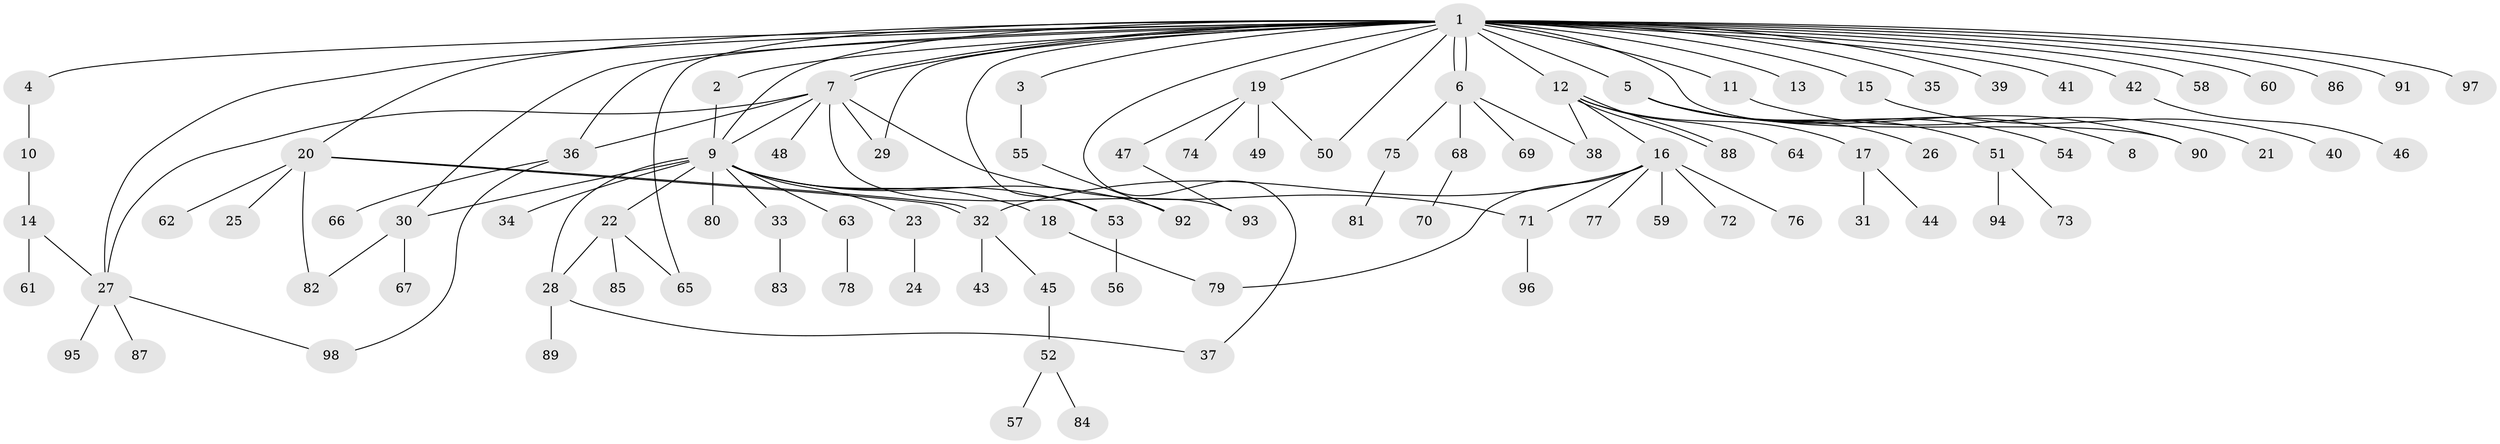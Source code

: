 // Generated by graph-tools (version 1.1) at 2025/11/02/27/25 16:11:09]
// undirected, 98 vertices, 122 edges
graph export_dot {
graph [start="1"]
  node [color=gray90,style=filled];
  1;
  2;
  3;
  4;
  5;
  6;
  7;
  8;
  9;
  10;
  11;
  12;
  13;
  14;
  15;
  16;
  17;
  18;
  19;
  20;
  21;
  22;
  23;
  24;
  25;
  26;
  27;
  28;
  29;
  30;
  31;
  32;
  33;
  34;
  35;
  36;
  37;
  38;
  39;
  40;
  41;
  42;
  43;
  44;
  45;
  46;
  47;
  48;
  49;
  50;
  51;
  52;
  53;
  54;
  55;
  56;
  57;
  58;
  59;
  60;
  61;
  62;
  63;
  64;
  65;
  66;
  67;
  68;
  69;
  70;
  71;
  72;
  73;
  74;
  75;
  76;
  77;
  78;
  79;
  80;
  81;
  82;
  83;
  84;
  85;
  86;
  87;
  88;
  89;
  90;
  91;
  92;
  93;
  94;
  95;
  96;
  97;
  98;
  1 -- 2;
  1 -- 3;
  1 -- 4;
  1 -- 5;
  1 -- 6;
  1 -- 6;
  1 -- 7;
  1 -- 7;
  1 -- 9;
  1 -- 11;
  1 -- 12;
  1 -- 13;
  1 -- 15;
  1 -- 19;
  1 -- 20;
  1 -- 27;
  1 -- 29;
  1 -- 30;
  1 -- 35;
  1 -- 36;
  1 -- 37;
  1 -- 39;
  1 -- 41;
  1 -- 42;
  1 -- 50;
  1 -- 53;
  1 -- 58;
  1 -- 60;
  1 -- 65;
  1 -- 86;
  1 -- 90;
  1 -- 91;
  1 -- 97;
  2 -- 9;
  3 -- 55;
  4 -- 10;
  5 -- 8;
  5 -- 26;
  5 -- 51;
  5 -- 54;
  5 -- 90;
  6 -- 38;
  6 -- 68;
  6 -- 69;
  6 -- 75;
  7 -- 9;
  7 -- 27;
  7 -- 29;
  7 -- 36;
  7 -- 48;
  7 -- 71;
  7 -- 93;
  9 -- 18;
  9 -- 22;
  9 -- 23;
  9 -- 28;
  9 -- 30;
  9 -- 33;
  9 -- 34;
  9 -- 53;
  9 -- 63;
  9 -- 80;
  9 -- 92;
  10 -- 14;
  11 -- 21;
  12 -- 16;
  12 -- 17;
  12 -- 38;
  12 -- 64;
  12 -- 88;
  12 -- 88;
  14 -- 27;
  14 -- 61;
  15 -- 40;
  16 -- 32;
  16 -- 59;
  16 -- 71;
  16 -- 72;
  16 -- 76;
  16 -- 77;
  16 -- 79;
  17 -- 31;
  17 -- 44;
  18 -- 79;
  19 -- 47;
  19 -- 49;
  19 -- 50;
  19 -- 74;
  20 -- 25;
  20 -- 32;
  20 -- 32;
  20 -- 62;
  20 -- 82;
  22 -- 28;
  22 -- 65;
  22 -- 85;
  23 -- 24;
  27 -- 87;
  27 -- 95;
  27 -- 98;
  28 -- 37;
  28 -- 89;
  30 -- 67;
  30 -- 82;
  32 -- 43;
  32 -- 45;
  33 -- 83;
  36 -- 66;
  36 -- 98;
  42 -- 46;
  45 -- 52;
  47 -- 93;
  51 -- 73;
  51 -- 94;
  52 -- 57;
  52 -- 84;
  53 -- 56;
  55 -- 92;
  63 -- 78;
  68 -- 70;
  71 -- 96;
  75 -- 81;
}
